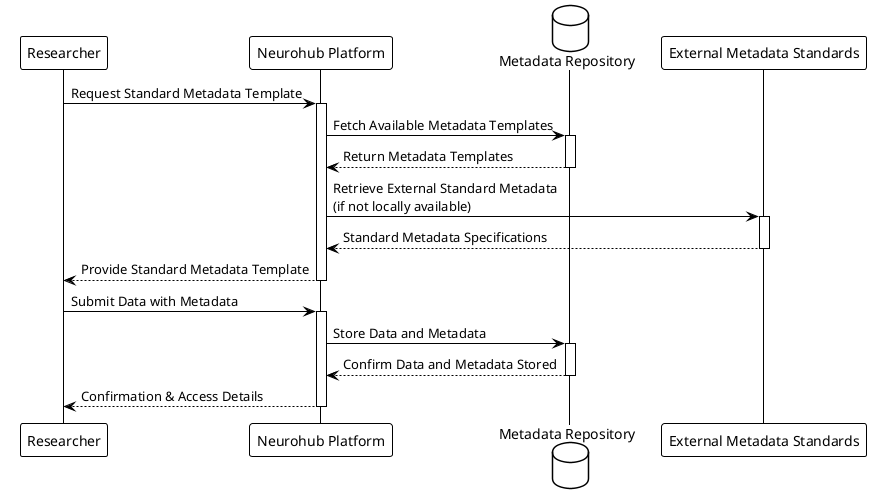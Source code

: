 @startuml
!theme plain

participant Researcher as res
participant "Neurohub Platform" as nh
database "Metadata Repository" as md
participant "External Metadata Standards" as ems

res -> nh : Request Standard Metadata Template
activate nh
nh -> md : Fetch Available Metadata Templates
activate md
md --> nh : Return Metadata Templates
deactivate md
nh -> ems : Retrieve External Standard Metadata\n(if not locally available)
activate ems
ems --> nh : Standard Metadata Specifications
deactivate ems
nh --> res : Provide Standard Metadata Template
deactivate nh

res -> nh : Submit Data with Metadata
activate nh
nh -> md : Store Data and Metadata
activate md
md --> nh : Confirm Data and Metadata Stored
deactivate md
nh --> res : Confirmation & Access Details
deactivate nh

@enduml